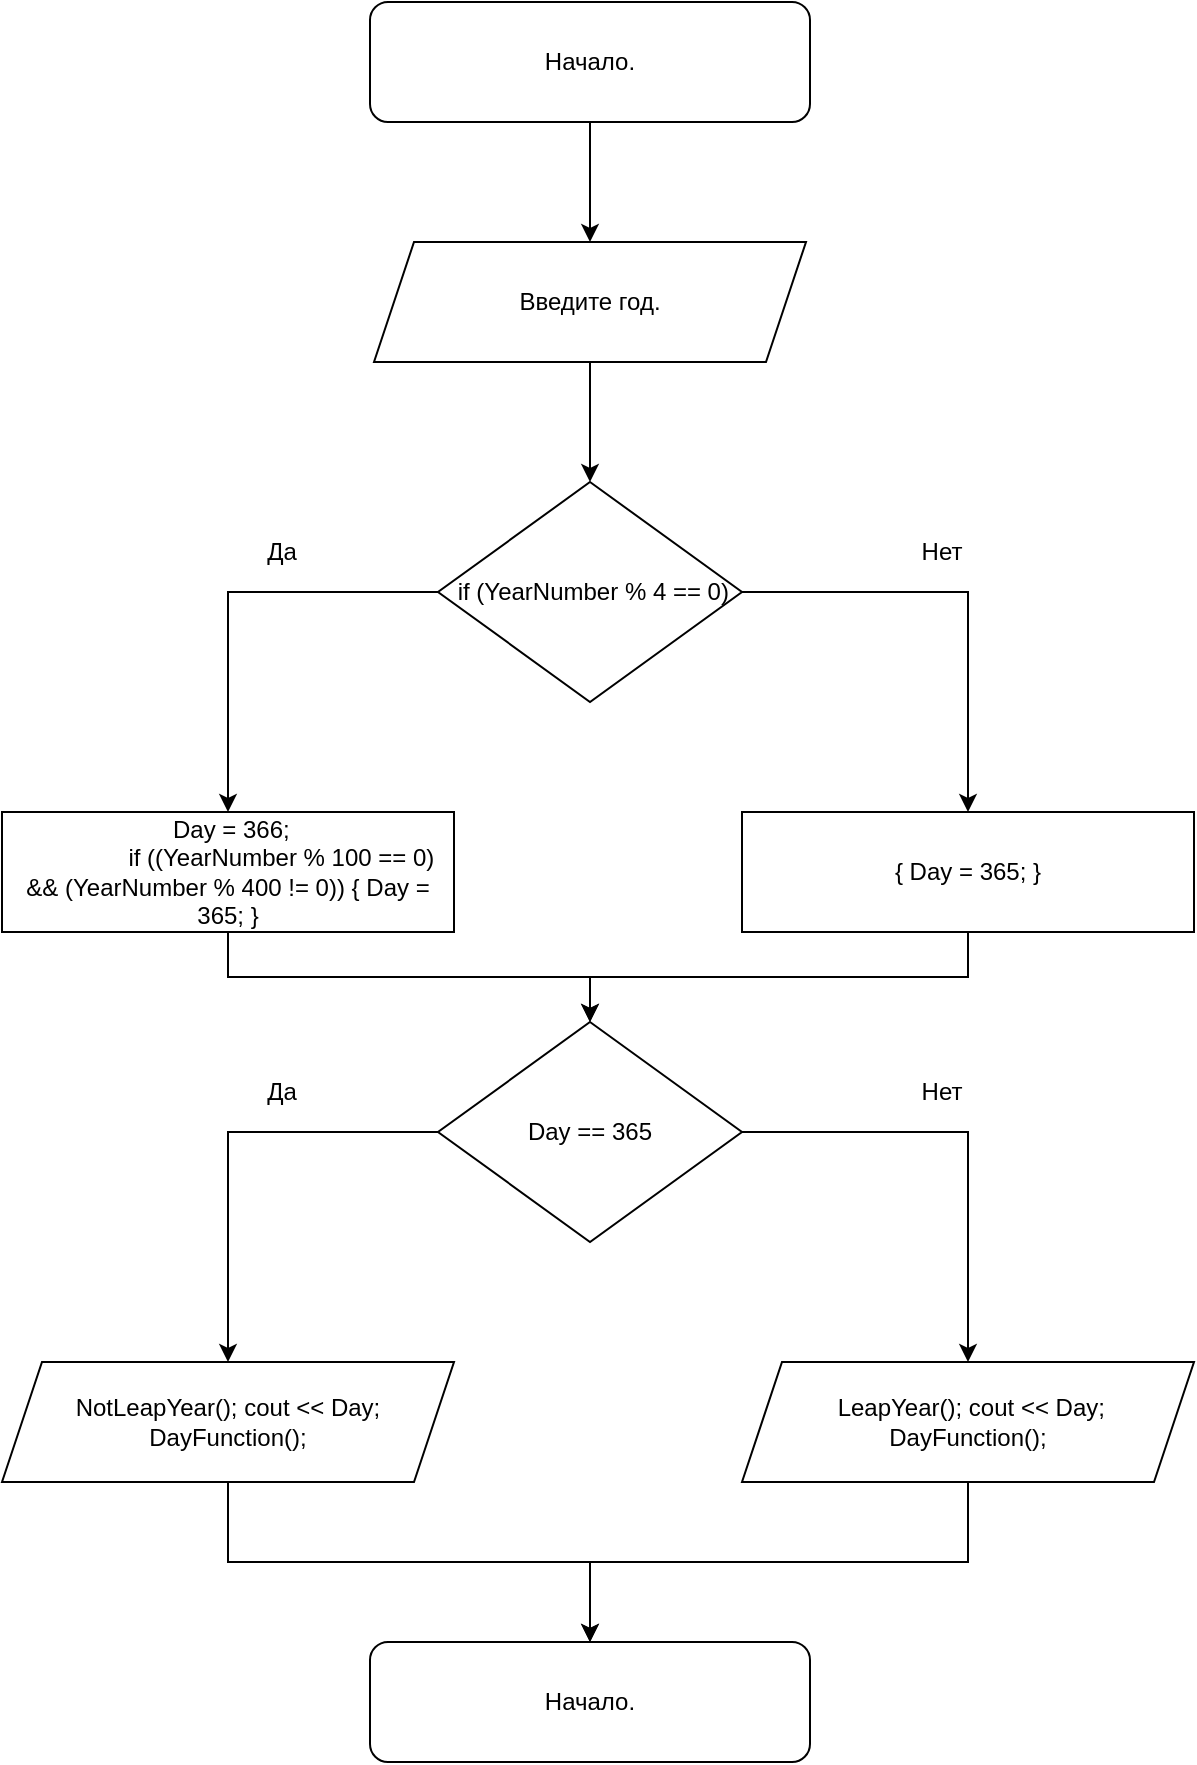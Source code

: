 <mxfile version="20.3.6" type="device"><diagram id="C5RBs43oDa-KdzZeNtuy" name="Page-1"><mxGraphModel dx="1298" dy="705" grid="1" gridSize="10" guides="1" tooltips="1" connect="1" arrows="1" fold="1" page="1" pageScale="1" pageWidth="827" pageHeight="1169" math="0" shadow="0"><root><mxCell id="WIyWlLk6GJQsqaUBKTNV-0"/><mxCell id="WIyWlLk6GJQsqaUBKTNV-1" parent="WIyWlLk6GJQsqaUBKTNV-0"/><mxCell id="lRlfq1OWniTJJrknLXZI-2" style="edgeStyle=orthogonalEdgeStyle;rounded=0;orthogonalLoop=1;jettySize=auto;html=1;exitX=0.5;exitY=1;exitDx=0;exitDy=0;entryX=0.5;entryY=0;entryDx=0;entryDy=0;" edge="1" parent="WIyWlLk6GJQsqaUBKTNV-1" source="lRlfq1OWniTJJrknLXZI-0" target="lRlfq1OWniTJJrknLXZI-1"><mxGeometry relative="1" as="geometry"/></mxCell><mxCell id="lRlfq1OWniTJJrknLXZI-0" value="Начало." style="rounded=1;whiteSpace=wrap;html=1;" vertex="1" parent="WIyWlLk6GJQsqaUBKTNV-1"><mxGeometry x="304" y="150" width="220" height="60" as="geometry"/></mxCell><mxCell id="lRlfq1OWniTJJrknLXZI-14" style="edgeStyle=orthogonalEdgeStyle;rounded=0;orthogonalLoop=1;jettySize=auto;html=1;exitX=0.5;exitY=1;exitDx=0;exitDy=0;entryX=0.5;entryY=0;entryDx=0;entryDy=0;" edge="1" parent="WIyWlLk6GJQsqaUBKTNV-1" source="lRlfq1OWniTJJrknLXZI-1" target="lRlfq1OWniTJJrknLXZI-3"><mxGeometry relative="1" as="geometry"/></mxCell><mxCell id="lRlfq1OWniTJJrknLXZI-1" value="Введите год." style="shape=parallelogram;perimeter=parallelogramPerimeter;whiteSpace=wrap;html=1;fixedSize=1;" vertex="1" parent="WIyWlLk6GJQsqaUBKTNV-1"><mxGeometry x="306" y="270" width="216" height="60" as="geometry"/></mxCell><mxCell id="lRlfq1OWniTJJrknLXZI-6" style="edgeStyle=orthogonalEdgeStyle;rounded=0;orthogonalLoop=1;jettySize=auto;html=1;exitX=1;exitY=0.5;exitDx=0;exitDy=0;entryX=0.5;entryY=0;entryDx=0;entryDy=0;" edge="1" parent="WIyWlLk6GJQsqaUBKTNV-1" source="lRlfq1OWniTJJrknLXZI-3" target="lRlfq1OWniTJJrknLXZI-5"><mxGeometry relative="1" as="geometry"/></mxCell><mxCell id="lRlfq1OWniTJJrknLXZI-8" style="edgeStyle=orthogonalEdgeStyle;rounded=0;orthogonalLoop=1;jettySize=auto;html=1;exitX=0;exitY=0.5;exitDx=0;exitDy=0;entryX=0.5;entryY=0;entryDx=0;entryDy=0;" edge="1" parent="WIyWlLk6GJQsqaUBKTNV-1" source="lRlfq1OWniTJJrknLXZI-3" target="lRlfq1OWniTJJrknLXZI-7"><mxGeometry relative="1" as="geometry"/></mxCell><mxCell id="lRlfq1OWniTJJrknLXZI-3" value="&amp;nbsp;if (YearNumber % 4 == 0)" style="rhombus;whiteSpace=wrap;html=1;" vertex="1" parent="WIyWlLk6GJQsqaUBKTNV-1"><mxGeometry x="338" y="390" width="152" height="110" as="geometry"/></mxCell><mxCell id="lRlfq1OWniTJJrknLXZI-4" value="Нет" style="text;html=1;strokeColor=none;fillColor=none;align=center;verticalAlign=middle;whiteSpace=wrap;rounded=0;" vertex="1" parent="WIyWlLk6GJQsqaUBKTNV-1"><mxGeometry x="560" y="410" width="60" height="30" as="geometry"/></mxCell><mxCell id="lRlfq1OWniTJJrknLXZI-17" style="edgeStyle=orthogonalEdgeStyle;rounded=0;orthogonalLoop=1;jettySize=auto;html=1;exitX=0.5;exitY=1;exitDx=0;exitDy=0;" edge="1" parent="WIyWlLk6GJQsqaUBKTNV-1" source="lRlfq1OWniTJJrknLXZI-5" target="lRlfq1OWniTJJrknLXZI-15"><mxGeometry relative="1" as="geometry"/></mxCell><mxCell id="lRlfq1OWniTJJrknLXZI-5" value="{ Day = 365; }" style="rounded=0;whiteSpace=wrap;html=1;" vertex="1" parent="WIyWlLk6GJQsqaUBKTNV-1"><mxGeometry x="490" y="555" width="226" height="60" as="geometry"/></mxCell><mxCell id="lRlfq1OWniTJJrknLXZI-16" style="edgeStyle=orthogonalEdgeStyle;rounded=0;orthogonalLoop=1;jettySize=auto;html=1;exitX=0.5;exitY=1;exitDx=0;exitDy=0;entryX=0.5;entryY=0;entryDx=0;entryDy=0;" edge="1" parent="WIyWlLk6GJQsqaUBKTNV-1" source="lRlfq1OWniTJJrknLXZI-7" target="lRlfq1OWniTJJrknLXZI-15"><mxGeometry relative="1" as="geometry"/></mxCell><mxCell id="lRlfq1OWniTJJrknLXZI-7" value="&amp;nbsp;Day = 366;&lt;br&gt;&amp;nbsp;&amp;nbsp;&amp;nbsp;&amp;nbsp;&amp;nbsp;&amp;nbsp;&amp;nbsp;&amp;nbsp;&amp;nbsp;&amp;nbsp;&amp;nbsp;&amp;nbsp;&amp;nbsp;&amp;nbsp;&amp;nbsp; if ((YearNumber % 100 == 0) &amp;amp;&amp;amp; (YearNumber % 400 != 0)) { Day = 365; }" style="rounded=0;whiteSpace=wrap;html=1;" vertex="1" parent="WIyWlLk6GJQsqaUBKTNV-1"><mxGeometry x="120" y="555" width="226" height="60" as="geometry"/></mxCell><mxCell id="lRlfq1OWniTJJrknLXZI-13" value="Да" style="text;html=1;strokeColor=none;fillColor=none;align=center;verticalAlign=middle;whiteSpace=wrap;rounded=0;" vertex="1" parent="WIyWlLk6GJQsqaUBKTNV-1"><mxGeometry x="230" y="410" width="60" height="30" as="geometry"/></mxCell><mxCell id="lRlfq1OWniTJJrknLXZI-15" value="Day == 365" style="rhombus;whiteSpace=wrap;html=1;" vertex="1" parent="WIyWlLk6GJQsqaUBKTNV-1"><mxGeometry x="338" y="660" width="152" height="110" as="geometry"/></mxCell><mxCell id="lRlfq1OWniTJJrknLXZI-18" style="edgeStyle=orthogonalEdgeStyle;rounded=0;orthogonalLoop=1;jettySize=auto;html=1;exitX=1;exitY=0.5;exitDx=0;exitDy=0;entryX=0.5;entryY=0;entryDx=0;entryDy=0;" edge="1" parent="WIyWlLk6GJQsqaUBKTNV-1" target="lRlfq1OWniTJJrknLXZI-22"><mxGeometry relative="1" as="geometry"><mxPoint x="490" y="715" as="sourcePoint"/><mxPoint x="603" y="825" as="targetPoint"/><Array as="points"><mxPoint x="603" y="715"/></Array></mxGeometry></mxCell><mxCell id="lRlfq1OWniTJJrknLXZI-19" value="Нет" style="text;html=1;strokeColor=none;fillColor=none;align=center;verticalAlign=middle;whiteSpace=wrap;rounded=0;" vertex="1" parent="WIyWlLk6GJQsqaUBKTNV-1"><mxGeometry x="560" y="680" width="60" height="30" as="geometry"/></mxCell><mxCell id="lRlfq1OWniTJJrknLXZI-20" value="Да" style="text;html=1;strokeColor=none;fillColor=none;align=center;verticalAlign=middle;whiteSpace=wrap;rounded=0;" vertex="1" parent="WIyWlLk6GJQsqaUBKTNV-1"><mxGeometry x="230" y="680" width="60" height="30" as="geometry"/></mxCell><mxCell id="lRlfq1OWniTJJrknLXZI-21" style="edgeStyle=orthogonalEdgeStyle;rounded=0;orthogonalLoop=1;jettySize=auto;html=1;exitX=0;exitY=0.5;exitDx=0;exitDy=0;entryX=0.5;entryY=0;entryDx=0;entryDy=0;" edge="1" parent="WIyWlLk6GJQsqaUBKTNV-1" target="lRlfq1OWniTJJrknLXZI-23"><mxGeometry relative="1" as="geometry"><mxPoint x="338" y="715" as="sourcePoint"/><mxPoint x="233" y="825" as="targetPoint"/><Array as="points"><mxPoint x="233" y="715"/></Array></mxGeometry></mxCell><mxCell id="lRlfq1OWniTJJrknLXZI-26" style="edgeStyle=orthogonalEdgeStyle;rounded=0;orthogonalLoop=1;jettySize=auto;html=1;exitX=0.5;exitY=1;exitDx=0;exitDy=0;" edge="1" parent="WIyWlLk6GJQsqaUBKTNV-1" source="lRlfq1OWniTJJrknLXZI-22" target="lRlfq1OWniTJJrknLXZI-24"><mxGeometry relative="1" as="geometry"/></mxCell><mxCell id="lRlfq1OWniTJJrknLXZI-22" value="&lt;div&gt;&amp;nbsp;LeapYear(); cout &amp;lt;&amp;lt; Day; &lt;br&gt;&lt;/div&gt;&lt;div&gt;DayFunction();&lt;/div&gt;" style="shape=parallelogram;perimeter=parallelogramPerimeter;whiteSpace=wrap;html=1;fixedSize=1;" vertex="1" parent="WIyWlLk6GJQsqaUBKTNV-1"><mxGeometry x="490" y="830" width="226" height="60" as="geometry"/></mxCell><mxCell id="lRlfq1OWniTJJrknLXZI-25" style="edgeStyle=orthogonalEdgeStyle;rounded=0;orthogonalLoop=1;jettySize=auto;html=1;exitX=0.5;exitY=1;exitDx=0;exitDy=0;entryX=0.5;entryY=0;entryDx=0;entryDy=0;" edge="1" parent="WIyWlLk6GJQsqaUBKTNV-1" source="lRlfq1OWniTJJrknLXZI-23" target="lRlfq1OWniTJJrknLXZI-24"><mxGeometry relative="1" as="geometry"/></mxCell><mxCell id="lRlfq1OWniTJJrknLXZI-23" value="NotLeapYear(); cout &amp;lt;&amp;lt; Day; DayFunction();" style="shape=parallelogram;perimeter=parallelogramPerimeter;whiteSpace=wrap;html=1;fixedSize=1;" vertex="1" parent="WIyWlLk6GJQsqaUBKTNV-1"><mxGeometry x="120" y="830" width="226" height="60" as="geometry"/></mxCell><mxCell id="lRlfq1OWniTJJrknLXZI-24" value="Начало." style="rounded=1;whiteSpace=wrap;html=1;" vertex="1" parent="WIyWlLk6GJQsqaUBKTNV-1"><mxGeometry x="304" y="970" width="220" height="60" as="geometry"/></mxCell></root></mxGraphModel></diagram></mxfile>